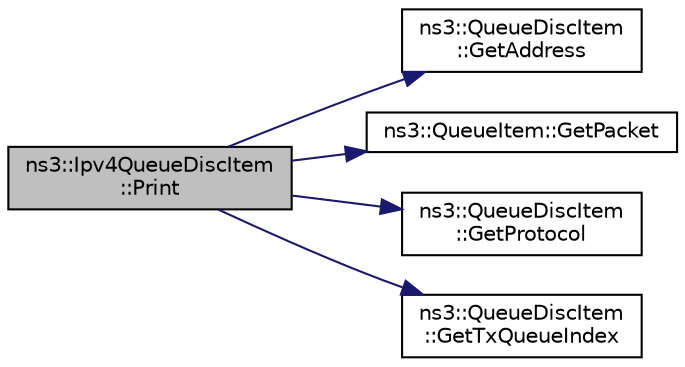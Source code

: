 digraph "ns3::Ipv4QueueDiscItem::Print"
{
 // LATEX_PDF_SIZE
  edge [fontname="Helvetica",fontsize="10",labelfontname="Helvetica",labelfontsize="10"];
  node [fontname="Helvetica",fontsize="10",shape=record];
  rankdir="LR";
  Node1 [label="ns3::Ipv4QueueDiscItem\l::Print",height=0.2,width=0.4,color="black", fillcolor="grey75", style="filled", fontcolor="black",tooltip="Print the item contents."];
  Node1 -> Node2 [color="midnightblue",fontsize="10",style="solid",fontname="Helvetica"];
  Node2 [label="ns3::QueueDiscItem\l::GetAddress",height=0.2,width=0.4,color="black", fillcolor="white", style="filled",URL="$classns3_1_1_queue_disc_item.html#aa9ea3d1c7d32f5aa290eaffa71a11a29",tooltip="Get the MAC address included in this item."];
  Node1 -> Node3 [color="midnightblue",fontsize="10",style="solid",fontname="Helvetica"];
  Node3 [label="ns3::QueueItem::GetPacket",height=0.2,width=0.4,color="black", fillcolor="white", style="filled",URL="$classns3_1_1_queue_item.html#a7153f2c3e592aeae65ed329f51ffd436",tooltip=" "];
  Node1 -> Node4 [color="midnightblue",fontsize="10",style="solid",fontname="Helvetica"];
  Node4 [label="ns3::QueueDiscItem\l::GetProtocol",height=0.2,width=0.4,color="black", fillcolor="white", style="filled",URL="$classns3_1_1_queue_disc_item.html#a77aaaba457a4b05b0b49103804a77a3c",tooltip="Get the L3 protocol included in this item."];
  Node1 -> Node5 [color="midnightblue",fontsize="10",style="solid",fontname="Helvetica"];
  Node5 [label="ns3::QueueDiscItem\l::GetTxQueueIndex",height=0.2,width=0.4,color="black", fillcolor="white", style="filled",URL="$classns3_1_1_queue_disc_item.html#aeda55471077748c9e9a23a9feebfe4cf",tooltip="Get the transmission queue index included in this item."];
}
